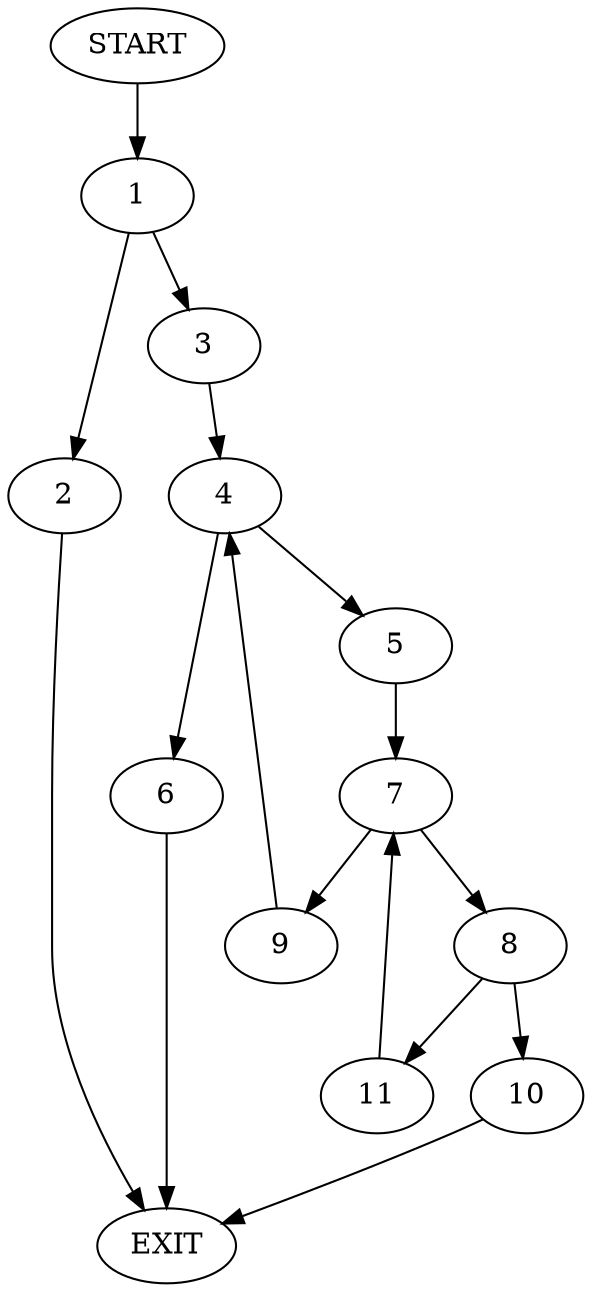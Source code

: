 digraph {
0 [label="START"]
12 [label="EXIT"]
0 -> 1
1 -> 2
1 -> 3
2 -> 12
3 -> 4
4 -> 5
4 -> 6
6 -> 12
5 -> 7
7 -> 8
7 -> 9
8 -> 10
8 -> 11
9 -> 4
10 -> 12
11 -> 7
}
